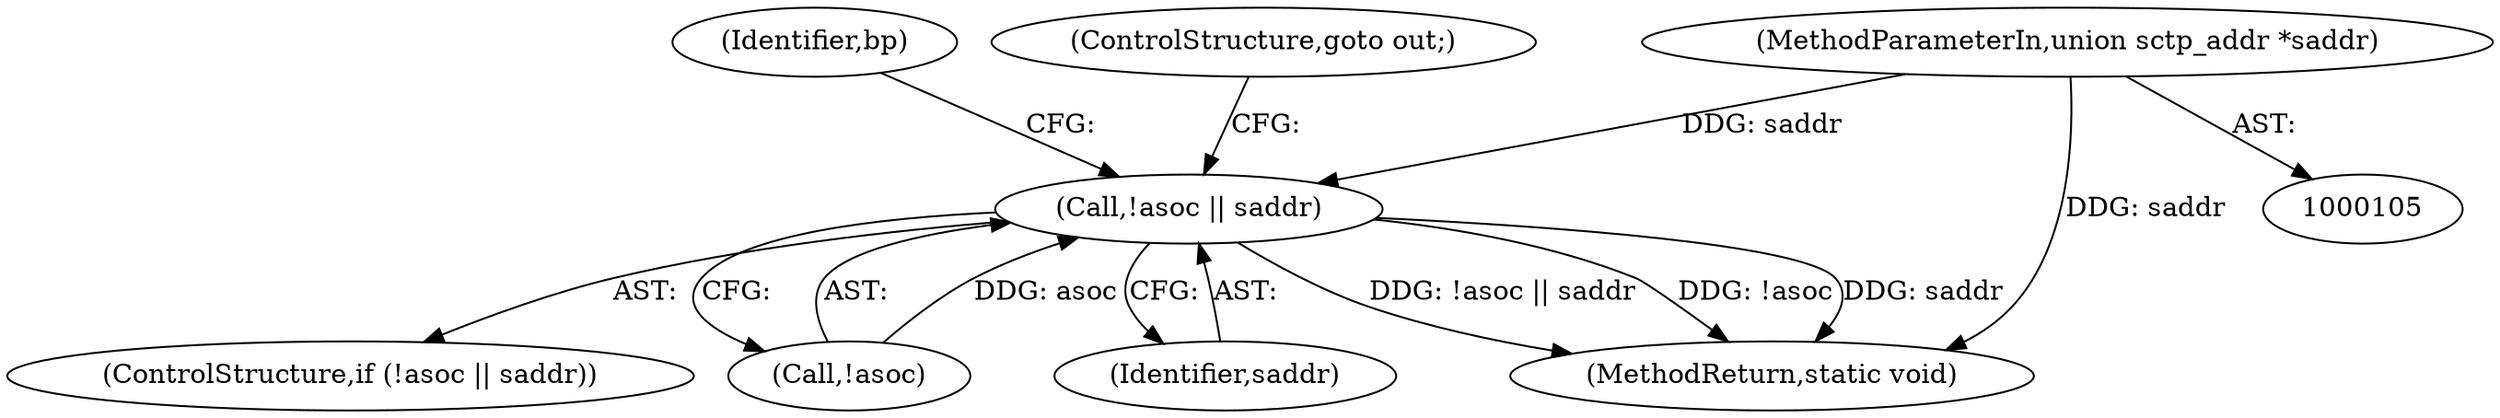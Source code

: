 digraph "0_linux_95ee62083cb6453e056562d91f597552021e6ae7@pointer" {
"1000107" [label="(MethodParameterIn,union sctp_addr *saddr)"];
"1000253" [label="(Call,!asoc || saddr)"];
"1000259" [label="(Identifier,bp)"];
"1000253" [label="(Call,!asoc || saddr)"];
"1000257" [label="(ControlStructure,goto out;)"];
"1000252" [label="(ControlStructure,if (!asoc || saddr))"];
"1000254" [label="(Call,!asoc)"];
"1000256" [label="(Identifier,saddr)"];
"1000107" [label="(MethodParameterIn,union sctp_addr *saddr)"];
"1000466" [label="(MethodReturn,static void)"];
"1000107" -> "1000105"  [label="AST: "];
"1000107" -> "1000466"  [label="DDG: saddr"];
"1000107" -> "1000253"  [label="DDG: saddr"];
"1000253" -> "1000252"  [label="AST: "];
"1000253" -> "1000254"  [label="CFG: "];
"1000253" -> "1000256"  [label="CFG: "];
"1000254" -> "1000253"  [label="AST: "];
"1000256" -> "1000253"  [label="AST: "];
"1000257" -> "1000253"  [label="CFG: "];
"1000259" -> "1000253"  [label="CFG: "];
"1000253" -> "1000466"  [label="DDG: !asoc || saddr"];
"1000253" -> "1000466"  [label="DDG: !asoc"];
"1000253" -> "1000466"  [label="DDG: saddr"];
"1000254" -> "1000253"  [label="DDG: asoc"];
}
